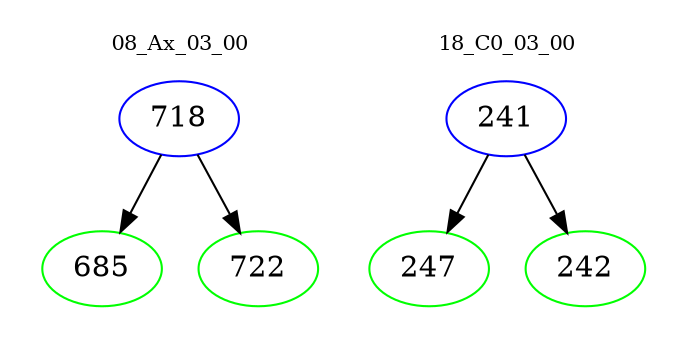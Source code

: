 digraph{
subgraph cluster_0 {
color = white
label = "08_Ax_03_00";
fontsize=10;
T0_718 [label="718", color="blue"]
T0_718 -> T0_685 [color="black"]
T0_685 [label="685", color="green"]
T0_718 -> T0_722 [color="black"]
T0_722 [label="722", color="green"]
}
subgraph cluster_1 {
color = white
label = "18_C0_03_00";
fontsize=10;
T1_241 [label="241", color="blue"]
T1_241 -> T1_247 [color="black"]
T1_247 [label="247", color="green"]
T1_241 -> T1_242 [color="black"]
T1_242 [label="242", color="green"]
}
}
